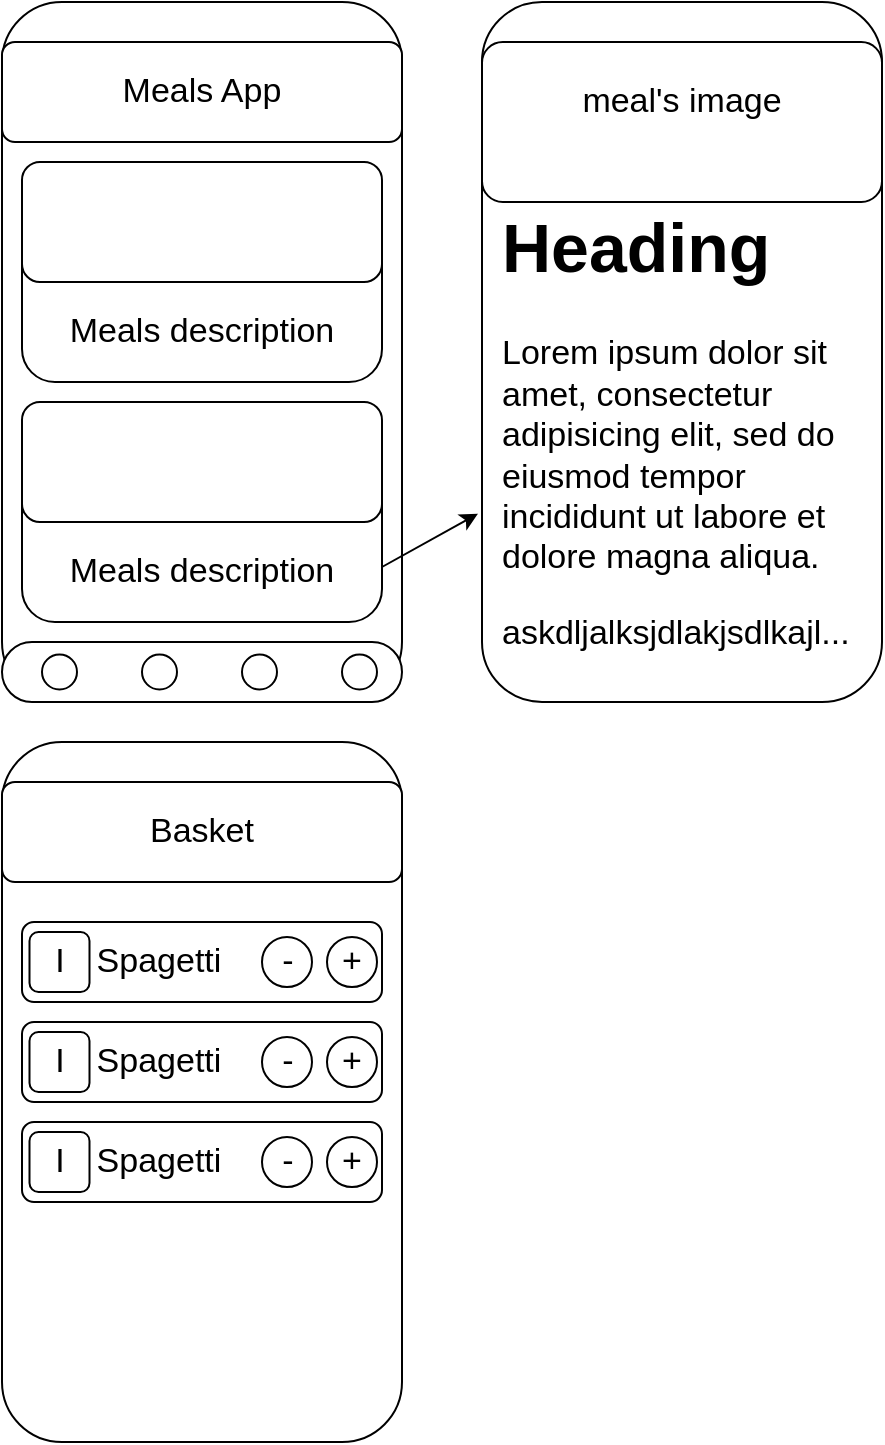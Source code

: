 <mxfile>
    <diagram id="EIfy1rfxIiOnI024HXav" name="Страница 1">
        <mxGraphModel dx="521" dy="381" grid="1" gridSize="10" guides="1" tooltips="1" connect="1" arrows="1" fold="1" page="1" pageScale="1" pageWidth="827" pageHeight="1169" math="0" shadow="0">
            <root>
                <mxCell id="0"/>
                <mxCell id="1" parent="0"/>
                <mxCell id="2" value="" style="rounded=1;whiteSpace=wrap;html=1;" vertex="1" parent="1">
                    <mxGeometry x="160" y="240" width="200" height="350" as="geometry"/>
                </mxCell>
                <mxCell id="3" value="" style="rounded=1;whiteSpace=wrap;html=1;arcSize=13;" vertex="1" parent="1">
                    <mxGeometry x="160" y="260" width="200" height="50" as="geometry"/>
                </mxCell>
                <mxCell id="5" value="&lt;font style=&quot;font-size: 17px;&quot;&gt;Meals App&lt;/font&gt;" style="text;html=1;strokeColor=none;fillColor=none;align=center;verticalAlign=middle;whiteSpace=wrap;rounded=0;strokeWidth=8;" vertex="1" parent="1">
                    <mxGeometry x="205" y="265" width="110" height="40" as="geometry"/>
                </mxCell>
                <mxCell id="8" value="" style="rounded=1;whiteSpace=wrap;html=1;strokeWidth=1;fontSize=17;" vertex="1" parent="1">
                    <mxGeometry x="170" y="320" width="180" height="110" as="geometry"/>
                </mxCell>
                <mxCell id="24" style="edgeStyle=none;html=1;exitX=1;exitY=0.75;exitDx=0;exitDy=0;entryX=-0.01;entryY=0.731;entryDx=0;entryDy=0;entryPerimeter=0;fontSize=17;" edge="1" parent="1" source="9" target="20">
                    <mxGeometry relative="1" as="geometry"/>
                </mxCell>
                <mxCell id="9" value="" style="rounded=1;whiteSpace=wrap;html=1;strokeWidth=1;fontSize=17;" vertex="1" parent="1">
                    <mxGeometry x="170" y="440" width="180" height="110" as="geometry"/>
                </mxCell>
                <mxCell id="11" value="" style="rounded=1;whiteSpace=wrap;html=1;strokeWidth=1;fontSize=17;" vertex="1" parent="1">
                    <mxGeometry x="170" y="320" width="180" height="60" as="geometry"/>
                </mxCell>
                <mxCell id="12" value="Meals description" style="text;html=1;strokeColor=none;fillColor=none;align=center;verticalAlign=middle;whiteSpace=wrap;rounded=0;strokeWidth=1;fontSize=17;" vertex="1" parent="1">
                    <mxGeometry x="185" y="390" width="150" height="30" as="geometry"/>
                </mxCell>
                <mxCell id="13" value="" style="rounded=1;whiteSpace=wrap;html=1;strokeWidth=1;fontSize=17;" vertex="1" parent="1">
                    <mxGeometry x="170" y="440" width="180" height="60" as="geometry"/>
                </mxCell>
                <mxCell id="14" value="Meals description" style="text;html=1;strokeColor=none;fillColor=none;align=center;verticalAlign=middle;whiteSpace=wrap;rounded=0;strokeWidth=1;fontSize=17;" vertex="1" parent="1">
                    <mxGeometry x="185" y="510" width="150" height="30" as="geometry"/>
                </mxCell>
                <mxCell id="15" value="" style="rounded=1;whiteSpace=wrap;html=1;strokeWidth=1;fontSize=17;arcSize=50;" vertex="1" parent="1">
                    <mxGeometry x="160" y="560" width="200" height="30" as="geometry"/>
                </mxCell>
                <mxCell id="16" value="" style="ellipse;whiteSpace=wrap;html=1;aspect=fixed;strokeWidth=1;fontSize=17;" vertex="1" parent="1">
                    <mxGeometry x="180" y="566.25" width="17.5" height="17.5" as="geometry"/>
                </mxCell>
                <mxCell id="17" value="" style="ellipse;whiteSpace=wrap;html=1;aspect=fixed;strokeWidth=1;fontSize=17;" vertex="1" parent="1">
                    <mxGeometry x="230" y="566.25" width="17.5" height="17.5" as="geometry"/>
                </mxCell>
                <mxCell id="18" value="" style="ellipse;whiteSpace=wrap;html=1;aspect=fixed;strokeWidth=1;fontSize=17;" vertex="1" parent="1">
                    <mxGeometry x="280" y="566.25" width="17.5" height="17.5" as="geometry"/>
                </mxCell>
                <mxCell id="19" value="" style="ellipse;whiteSpace=wrap;html=1;aspect=fixed;strokeWidth=1;fontSize=17;" vertex="1" parent="1">
                    <mxGeometry x="330" y="566.25" width="17.5" height="17.5" as="geometry"/>
                </mxCell>
                <mxCell id="20" value="" style="rounded=1;whiteSpace=wrap;html=1;" vertex="1" parent="1">
                    <mxGeometry x="400" y="240" width="200" height="350" as="geometry"/>
                </mxCell>
                <mxCell id="21" value="" style="rounded=1;whiteSpace=wrap;html=1;arcSize=13;" vertex="1" parent="1">
                    <mxGeometry x="400" y="260" width="200" height="80" as="geometry"/>
                </mxCell>
                <mxCell id="22" value="&lt;span style=&quot;font-size: 17px;&quot;&gt;meal's image&lt;br&gt;&lt;br&gt;&lt;/span&gt;" style="text;html=1;strokeColor=none;fillColor=none;align=center;verticalAlign=middle;whiteSpace=wrap;rounded=0;strokeWidth=8;" vertex="1" parent="1">
                    <mxGeometry x="445" y="280" width="110" height="40" as="geometry"/>
                </mxCell>
                <mxCell id="23" value="&lt;h1&gt;Heading&lt;/h1&gt;&lt;p&gt;Lorem ipsum dolor sit amet, consectetur adipisicing elit, sed do eiusmod tempor incididunt ut labore et dolore magna aliqua.&lt;/p&gt;&lt;p&gt;askdljalksjdlakjsdlkajl...&lt;/p&gt;&lt;p&gt;&lt;br&gt;&lt;/p&gt;" style="text;html=1;strokeColor=none;fillColor=none;spacing=5;spacingTop=-20;whiteSpace=wrap;overflow=hidden;rounded=0;strokeWidth=1;fontSize=17;" vertex="1" parent="1">
                    <mxGeometry x="405" y="330" width="190" height="240" as="geometry"/>
                </mxCell>
                <mxCell id="25" value="" style="rounded=1;whiteSpace=wrap;html=1;" vertex="1" parent="1">
                    <mxGeometry x="160" y="610" width="200" height="350" as="geometry"/>
                </mxCell>
                <mxCell id="26" value="" style="rounded=1;whiteSpace=wrap;html=1;arcSize=13;" vertex="1" parent="1">
                    <mxGeometry x="160" y="630" width="200" height="50" as="geometry"/>
                </mxCell>
                <mxCell id="27" value="&lt;span style=&quot;font-size: 17px;&quot;&gt;Basket&lt;/span&gt;" style="text;html=1;strokeColor=none;fillColor=none;align=center;verticalAlign=middle;whiteSpace=wrap;rounded=0;strokeWidth=8;" vertex="1" parent="1">
                    <mxGeometry x="205" y="635" width="110" height="40" as="geometry"/>
                </mxCell>
                <mxCell id="28" value="" style="rounded=1;whiteSpace=wrap;html=1;strokeWidth=1;fontSize=17;" vertex="1" parent="1">
                    <mxGeometry x="170" y="700" width="180" height="40" as="geometry"/>
                </mxCell>
                <mxCell id="29" value="I" style="rounded=1;whiteSpace=wrap;html=1;strokeWidth=1;fontSize=17;" vertex="1" parent="1">
                    <mxGeometry x="173.75" y="705" width="30" height="30" as="geometry"/>
                </mxCell>
                <mxCell id="30" value="Spagetti" style="text;html=1;strokeColor=none;fillColor=none;align=center;verticalAlign=middle;whiteSpace=wrap;rounded=0;strokeWidth=1;fontSize=17;" vertex="1" parent="1">
                    <mxGeometry x="201.25" y="705" width="75" height="30" as="geometry"/>
                </mxCell>
                <mxCell id="32" value="" style="ellipse;whiteSpace=wrap;html=1;aspect=fixed;strokeWidth=1;fontSize=17;" vertex="1" parent="1">
                    <mxGeometry x="322.5" y="707.5" width="25" height="25" as="geometry"/>
                </mxCell>
                <mxCell id="31" value="+" style="text;html=1;strokeColor=none;fillColor=none;align=center;verticalAlign=middle;whiteSpace=wrap;rounded=0;strokeWidth=1;fontSize=17;" vertex="1" parent="1">
                    <mxGeometry x="327" y="712.5" width="16" height="15" as="geometry"/>
                </mxCell>
                <mxCell id="33" value="" style="ellipse;whiteSpace=wrap;html=1;aspect=fixed;strokeWidth=1;fontSize=17;" vertex="1" parent="1">
                    <mxGeometry x="290" y="707.5" width="25" height="25" as="geometry"/>
                </mxCell>
                <mxCell id="34" value="-" style="text;html=1;strokeColor=none;fillColor=none;align=center;verticalAlign=middle;whiteSpace=wrap;rounded=0;strokeWidth=1;fontSize=17;" vertex="1" parent="1">
                    <mxGeometry x="295" y="712.5" width="16" height="15" as="geometry"/>
                </mxCell>
                <mxCell id="43" value="" style="rounded=1;whiteSpace=wrap;html=1;strokeWidth=1;fontSize=17;" vertex="1" parent="1">
                    <mxGeometry x="170" y="750" width="180" height="40" as="geometry"/>
                </mxCell>
                <mxCell id="44" value="I" style="rounded=1;whiteSpace=wrap;html=1;strokeWidth=1;fontSize=17;" vertex="1" parent="1">
                    <mxGeometry x="173.75" y="755" width="30" height="30" as="geometry"/>
                </mxCell>
                <mxCell id="45" value="Spagetti" style="text;html=1;strokeColor=none;fillColor=none;align=center;verticalAlign=middle;whiteSpace=wrap;rounded=0;strokeWidth=1;fontSize=17;" vertex="1" parent="1">
                    <mxGeometry x="201.25" y="755" width="75" height="30" as="geometry"/>
                </mxCell>
                <mxCell id="46" value="" style="ellipse;whiteSpace=wrap;html=1;aspect=fixed;strokeWidth=1;fontSize=17;" vertex="1" parent="1">
                    <mxGeometry x="322.5" y="757.5" width="25" height="25" as="geometry"/>
                </mxCell>
                <mxCell id="47" value="+" style="text;html=1;strokeColor=none;fillColor=none;align=center;verticalAlign=middle;whiteSpace=wrap;rounded=0;strokeWidth=1;fontSize=17;" vertex="1" parent="1">
                    <mxGeometry x="327" y="762.5" width="16" height="15" as="geometry"/>
                </mxCell>
                <mxCell id="48" value="" style="ellipse;whiteSpace=wrap;html=1;aspect=fixed;strokeWidth=1;fontSize=17;" vertex="1" parent="1">
                    <mxGeometry x="290" y="757.5" width="25" height="25" as="geometry"/>
                </mxCell>
                <mxCell id="49" value="-" style="text;html=1;strokeColor=none;fillColor=none;align=center;verticalAlign=middle;whiteSpace=wrap;rounded=0;strokeWidth=1;fontSize=17;" vertex="1" parent="1">
                    <mxGeometry x="295" y="762.5" width="16" height="15" as="geometry"/>
                </mxCell>
                <mxCell id="50" value="" style="rounded=1;whiteSpace=wrap;html=1;strokeWidth=1;fontSize=17;" vertex="1" parent="1">
                    <mxGeometry x="170" y="800" width="180" height="40" as="geometry"/>
                </mxCell>
                <mxCell id="51" value="I" style="rounded=1;whiteSpace=wrap;html=1;strokeWidth=1;fontSize=17;" vertex="1" parent="1">
                    <mxGeometry x="173.75" y="805" width="30" height="30" as="geometry"/>
                </mxCell>
                <mxCell id="52" value="Spagetti" style="text;html=1;strokeColor=none;fillColor=none;align=center;verticalAlign=middle;whiteSpace=wrap;rounded=0;strokeWidth=1;fontSize=17;" vertex="1" parent="1">
                    <mxGeometry x="201.25" y="805" width="75" height="30" as="geometry"/>
                </mxCell>
                <mxCell id="53" value="" style="ellipse;whiteSpace=wrap;html=1;aspect=fixed;strokeWidth=1;fontSize=17;" vertex="1" parent="1">
                    <mxGeometry x="322.5" y="807.5" width="25" height="25" as="geometry"/>
                </mxCell>
                <mxCell id="54" value="+" style="text;html=1;strokeColor=none;fillColor=none;align=center;verticalAlign=middle;whiteSpace=wrap;rounded=0;strokeWidth=1;fontSize=17;" vertex="1" parent="1">
                    <mxGeometry x="327" y="812.5" width="16" height="15" as="geometry"/>
                </mxCell>
                <mxCell id="55" value="" style="ellipse;whiteSpace=wrap;html=1;aspect=fixed;strokeWidth=1;fontSize=17;" vertex="1" parent="1">
                    <mxGeometry x="290" y="807.5" width="25" height="25" as="geometry"/>
                </mxCell>
                <mxCell id="56" value="-" style="text;html=1;strokeColor=none;fillColor=none;align=center;verticalAlign=middle;whiteSpace=wrap;rounded=0;strokeWidth=1;fontSize=17;" vertex="1" parent="1">
                    <mxGeometry x="295" y="812.5" width="16" height="15" as="geometry"/>
                </mxCell>
            </root>
        </mxGraphModel>
    </diagram>
</mxfile>